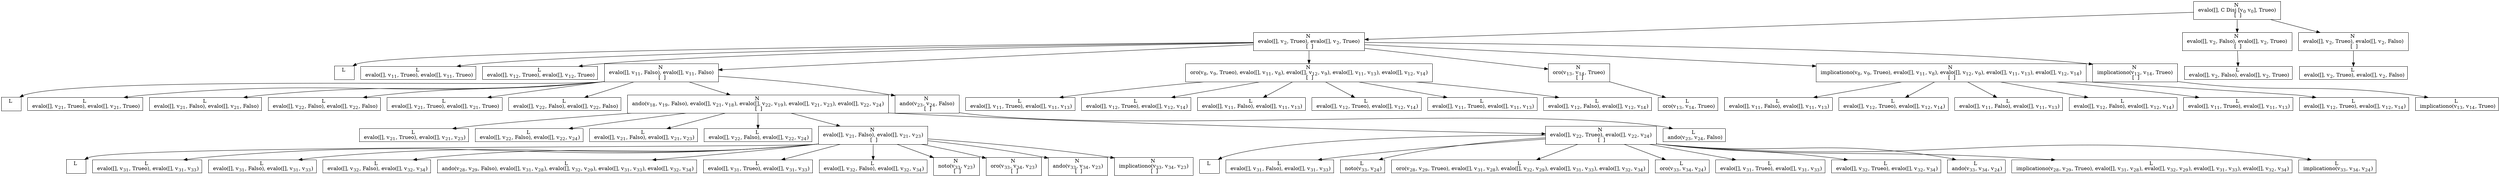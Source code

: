digraph {
    graph [rankdir=TB
          ,bgcolor=transparent];
    node [shape=box
         ,fillcolor=white
         ,style=filled];
    0 [label=<N <BR/> evalo([], C Disj [v<SUB>0</SUB> v<SUB>0</SUB>], Trueo) <BR/>  [  ] >];
    1 [label=<N <BR/> evalo([], v<SUB>2</SUB>, Trueo), evalo([], v<SUB>2</SUB>, Trueo) <BR/>  [  ] >];
    2 [label=<N <BR/> evalo([], v<SUB>2</SUB>, Falso), evalo([], v<SUB>2</SUB>, Trueo) <BR/>  [  ] >];
    3 [label=<N <BR/> evalo([], v<SUB>2</SUB>, Trueo), evalo([], v<SUB>2</SUB>, Falso) <BR/>  [  ] >];
    4 [label=<L <BR/> >];
    5 [label=<L <BR/> evalo([], v<SUB>11</SUB>, Trueo), evalo([], v<SUB>11</SUB>, Trueo)>];
    6 [label=<L <BR/> evalo([], v<SUB>12</SUB>, Trueo), evalo([], v<SUB>12</SUB>, Trueo)>];
    7 [label=<N <BR/> evalo([], v<SUB>11</SUB>, Falso), evalo([], v<SUB>11</SUB>, Falso) <BR/>  [  ] >];
    8 [label=<N <BR/> oro(v<SUB>8</SUB>, v<SUB>9</SUB>, Trueo), evalo([], v<SUB>11</SUB>, v<SUB>8</SUB>), evalo([], v<SUB>12</SUB>, v<SUB>9</SUB>), evalo([], v<SUB>11</SUB>, v<SUB>13</SUB>), evalo([], v<SUB>12</SUB>, v<SUB>14</SUB>) <BR/>  [  ] >];
    9 [label=<N <BR/> oro(v<SUB>13</SUB>, v<SUB>14</SUB>, Trueo) <BR/>  [  ] >];
    10 [label=<N <BR/> implicationo(v<SUB>8</SUB>, v<SUB>9</SUB>, Trueo), evalo([], v<SUB>11</SUB>, v<SUB>8</SUB>), evalo([], v<SUB>12</SUB>, v<SUB>9</SUB>), evalo([], v<SUB>11</SUB>, v<SUB>13</SUB>), evalo([], v<SUB>12</SUB>, v<SUB>14</SUB>) <BR/>  [  ] >];
    11 [label=<N <BR/> implicationo(v<SUB>13</SUB>, v<SUB>14</SUB>, Trueo) <BR/>  [  ] >];
    12 [label=<L <BR/> >];
    13 [label=<L <BR/> evalo([], v<SUB>21</SUB>, Trueo), evalo([], v<SUB>21</SUB>, Trueo)>];
    14 [label=<L <BR/> evalo([], v<SUB>21</SUB>, Falso), evalo([], v<SUB>21</SUB>, Falso)>];
    15 [label=<L <BR/> evalo([], v<SUB>22</SUB>, Falso), evalo([], v<SUB>22</SUB>, Falso)>];
    16 [label=<L <BR/> evalo([], v<SUB>21</SUB>, Trueo), evalo([], v<SUB>21</SUB>, Trueo)>];
    17 [label=<L <BR/> evalo([], v<SUB>22</SUB>, Falso), evalo([], v<SUB>22</SUB>, Falso)>];
    18 [label=<N <BR/> ando(v<SUB>18</SUB>, v<SUB>19</SUB>, Falso), evalo([], v<SUB>21</SUB>, v<SUB>18</SUB>), evalo([], v<SUB>22</SUB>, v<SUB>19</SUB>), evalo([], v<SUB>21</SUB>, v<SUB>23</SUB>), evalo([], v<SUB>22</SUB>, v<SUB>24</SUB>) <BR/>  [  ] >];
    19 [label=<N <BR/> ando(v<SUB>23</SUB>, v<SUB>24</SUB>, Falso) <BR/>  [  ] >];
    20 [label=<L <BR/> evalo([], v<SUB>21</SUB>, Trueo), evalo([], v<SUB>21</SUB>, v<SUB>23</SUB>)>];
    21 [label=<L <BR/> evalo([], v<SUB>22</SUB>, Falso), evalo([], v<SUB>22</SUB>, v<SUB>24</SUB>)>];
    22 [label=<L <BR/> evalo([], v<SUB>21</SUB>, Falso), evalo([], v<SUB>21</SUB>, v<SUB>23</SUB>)>];
    23 [label=<L <BR/> evalo([], v<SUB>22</SUB>, Falso), evalo([], v<SUB>22</SUB>, v<SUB>24</SUB>)>];
    24 [label=<N <BR/> evalo([], v<SUB>21</SUB>, Falso), evalo([], v<SUB>21</SUB>, v<SUB>23</SUB>) <BR/>  [  ] >];
    25 [label=<N <BR/> evalo([], v<SUB>22</SUB>, Trueo), evalo([], v<SUB>22</SUB>, v<SUB>24</SUB>) <BR/>  [  ] >];
    26 [label=<L <BR/> >];
    27 [label=<L <BR/> evalo([], v<SUB>31</SUB>, Trueo), evalo([], v<SUB>31</SUB>, v<SUB>33</SUB>)>];
    28 [label=<L <BR/> evalo([], v<SUB>31</SUB>, Falso), evalo([], v<SUB>31</SUB>, v<SUB>33</SUB>)>];
    29 [label=<L <BR/> evalo([], v<SUB>32</SUB>, Falso), evalo([], v<SUB>32</SUB>, v<SUB>34</SUB>)>];
    30 [label=<L <BR/> ando(v<SUB>28</SUB>, v<SUB>29</SUB>, Falso), evalo([], v<SUB>31</SUB>, v<SUB>28</SUB>), evalo([], v<SUB>32</SUB>, v<SUB>29</SUB>), evalo([], v<SUB>31</SUB>, v<SUB>33</SUB>), evalo([], v<SUB>32</SUB>, v<SUB>34</SUB>)>];
    31 [label=<L <BR/> evalo([], v<SUB>31</SUB>, Trueo), evalo([], v<SUB>31</SUB>, v<SUB>33</SUB>)>];
    32 [label=<L <BR/> evalo([], v<SUB>32</SUB>, Falso), evalo([], v<SUB>32</SUB>, v<SUB>34</SUB>)>];
    33 [label=<N <BR/> noto(v<SUB>33</SUB>, v<SUB>23</SUB>) <BR/>  [  ] >];
    34 [label=<N <BR/> oro(v<SUB>33</SUB>, v<SUB>34</SUB>, v<SUB>23</SUB>) <BR/>  [  ] >];
    35 [label=<N <BR/> ando(v<SUB>33</SUB>, v<SUB>34</SUB>, v<SUB>23</SUB>) <BR/>  [  ] >];
    36 [label=<N <BR/> implicationo(v<SUB>33</SUB>, v<SUB>34</SUB>, v<SUB>23</SUB>) <BR/>  [  ] >];
    37 [label=<L <BR/> >];
    38 [label=<L <BR/> evalo([], v<SUB>31</SUB>, Falso), evalo([], v<SUB>31</SUB>, v<SUB>33</SUB>)>];
    39 [label=<L <BR/> noto(v<SUB>33</SUB>, v<SUB>24</SUB>)>];
    40 [label=<L <BR/> oro(v<SUB>28</SUB>, v<SUB>29</SUB>, Trueo), evalo([], v<SUB>31</SUB>, v<SUB>28</SUB>), evalo([], v<SUB>32</SUB>, v<SUB>29</SUB>), evalo([], v<SUB>31</SUB>, v<SUB>33</SUB>), evalo([], v<SUB>32</SUB>, v<SUB>34</SUB>)>];
    41 [label=<L <BR/> oro(v<SUB>33</SUB>, v<SUB>34</SUB>, v<SUB>24</SUB>)>];
    42 [label=<L <BR/> evalo([], v<SUB>31</SUB>, Trueo), evalo([], v<SUB>31</SUB>, v<SUB>33</SUB>)>];
    43 [label=<L <BR/> evalo([], v<SUB>32</SUB>, Trueo), evalo([], v<SUB>32</SUB>, v<SUB>34</SUB>)>];
    44 [label=<L <BR/> ando(v<SUB>33</SUB>, v<SUB>34</SUB>, v<SUB>24</SUB>)>];
    45 [label=<L <BR/> implicationo(v<SUB>28</SUB>, v<SUB>29</SUB>, Trueo), evalo([], v<SUB>31</SUB>, v<SUB>28</SUB>), evalo([], v<SUB>32</SUB>, v<SUB>29</SUB>), evalo([], v<SUB>31</SUB>, v<SUB>33</SUB>), evalo([], v<SUB>32</SUB>, v<SUB>34</SUB>)>];
    46 [label=<L <BR/> implicationo(v<SUB>33</SUB>, v<SUB>34</SUB>, v<SUB>24</SUB>)>];
    47 [label=<L <BR/> ando(v<SUB>23</SUB>, v<SUB>24</SUB>, Falso)>];
    48 [label=<L <BR/> evalo([], v<SUB>11</SUB>, Trueo), evalo([], v<SUB>11</SUB>, v<SUB>13</SUB>)>];
    49 [label=<L <BR/> evalo([], v<SUB>12</SUB>, Trueo), evalo([], v<SUB>12</SUB>, v<SUB>14</SUB>)>];
    50 [label=<L <BR/> evalo([], v<SUB>11</SUB>, Falso), evalo([], v<SUB>11</SUB>, v<SUB>13</SUB>)>];
    51 [label=<L <BR/> evalo([], v<SUB>12</SUB>, Trueo), evalo([], v<SUB>12</SUB>, v<SUB>14</SUB>)>];
    52 [label=<L <BR/> evalo([], v<SUB>11</SUB>, Trueo), evalo([], v<SUB>11</SUB>, v<SUB>13</SUB>)>];
    53 [label=<L <BR/> evalo([], v<SUB>12</SUB>, Falso), evalo([], v<SUB>12</SUB>, v<SUB>14</SUB>)>];
    54 [label=<L <BR/> oro(v<SUB>13</SUB>, v<SUB>14</SUB>, Trueo)>];
    55 [label=<L <BR/> evalo([], v<SUB>11</SUB>, Falso), evalo([], v<SUB>11</SUB>, v<SUB>13</SUB>)>];
    56 [label=<L <BR/> evalo([], v<SUB>12</SUB>, Trueo), evalo([], v<SUB>12</SUB>, v<SUB>14</SUB>)>];
    57 [label=<L <BR/> evalo([], v<SUB>11</SUB>, Falso), evalo([], v<SUB>11</SUB>, v<SUB>13</SUB>)>];
    58 [label=<L <BR/> evalo([], v<SUB>12</SUB>, Falso), evalo([], v<SUB>12</SUB>, v<SUB>14</SUB>)>];
    59 [label=<L <BR/> evalo([], v<SUB>11</SUB>, Trueo), evalo([], v<SUB>11</SUB>, v<SUB>13</SUB>)>];
    60 [label=<L <BR/> evalo([], v<SUB>12</SUB>, Trueo), evalo([], v<SUB>12</SUB>, v<SUB>14</SUB>)>];
    61 [label=<L <BR/> implicationo(v<SUB>13</SUB>, v<SUB>14</SUB>, Trueo)>];
    62 [label=<L <BR/> evalo([], v<SUB>2</SUB>, Falso), evalo([], v<SUB>2</SUB>, Trueo)>];
    63 [label=<L <BR/> evalo([], v<SUB>2</SUB>, Trueo), evalo([], v<SUB>2</SUB>, Falso)>];
    0 -> 1 [label=""];
    0 -> 2 [label=""];
    0 -> 3 [label=""];
    1 -> 4 [label=""];
    1 -> 5 [label=""];
    1 -> 6 [label=""];
    1 -> 7 [label=""];
    1 -> 8 [label=""];
    1 -> 9 [label=""];
    1 -> 10 [label=""];
    1 -> 11 [label=""];
    2 -> 62 [label=""];
    3 -> 63 [label=""];
    7 -> 12 [label=""];
    7 -> 13 [label=""];
    7 -> 14 [label=""];
    7 -> 15 [label=""];
    7 -> 16 [label=""];
    7 -> 17 [label=""];
    7 -> 18 [label=""];
    7 -> 19 [label=""];
    8 -> 48 [label=""];
    8 -> 49 [label=""];
    8 -> 50 [label=""];
    8 -> 51 [label=""];
    8 -> 52 [label=""];
    8 -> 53 [label=""];
    9 -> 54 [label=""];
    10 -> 55 [label=""];
    10 -> 56 [label=""];
    10 -> 57 [label=""];
    10 -> 58 [label=""];
    10 -> 59 [label=""];
    10 -> 60 [label=""];
    11 -> 61 [label=""];
    18 -> 20 [label=""];
    18 -> 21 [label=""];
    18 -> 22 [label=""];
    18 -> 23 [label=""];
    18 -> 24 [label=""];
    18 -> 25 [label=""];
    19 -> 47 [label=""];
    24 -> 26 [label=""];
    24 -> 27 [label=""];
    24 -> 28 [label=""];
    24 -> 29 [label=""];
    24 -> 30 [label=""];
    24 -> 31 [label=""];
    24 -> 32 [label=""];
    24 -> 33 [label=""];
    24 -> 34 [label=""];
    24 -> 35 [label=""];
    24 -> 36 [label=""];
    25 -> 37 [label=""];
    25 -> 38 [label=""];
    25 -> 39 [label=""];
    25 -> 40 [label=""];
    25 -> 41 [label=""];
    25 -> 42 [label=""];
    25 -> 43 [label=""];
    25 -> 44 [label=""];
    25 -> 45 [label=""];
    25 -> 46 [label=""];
}